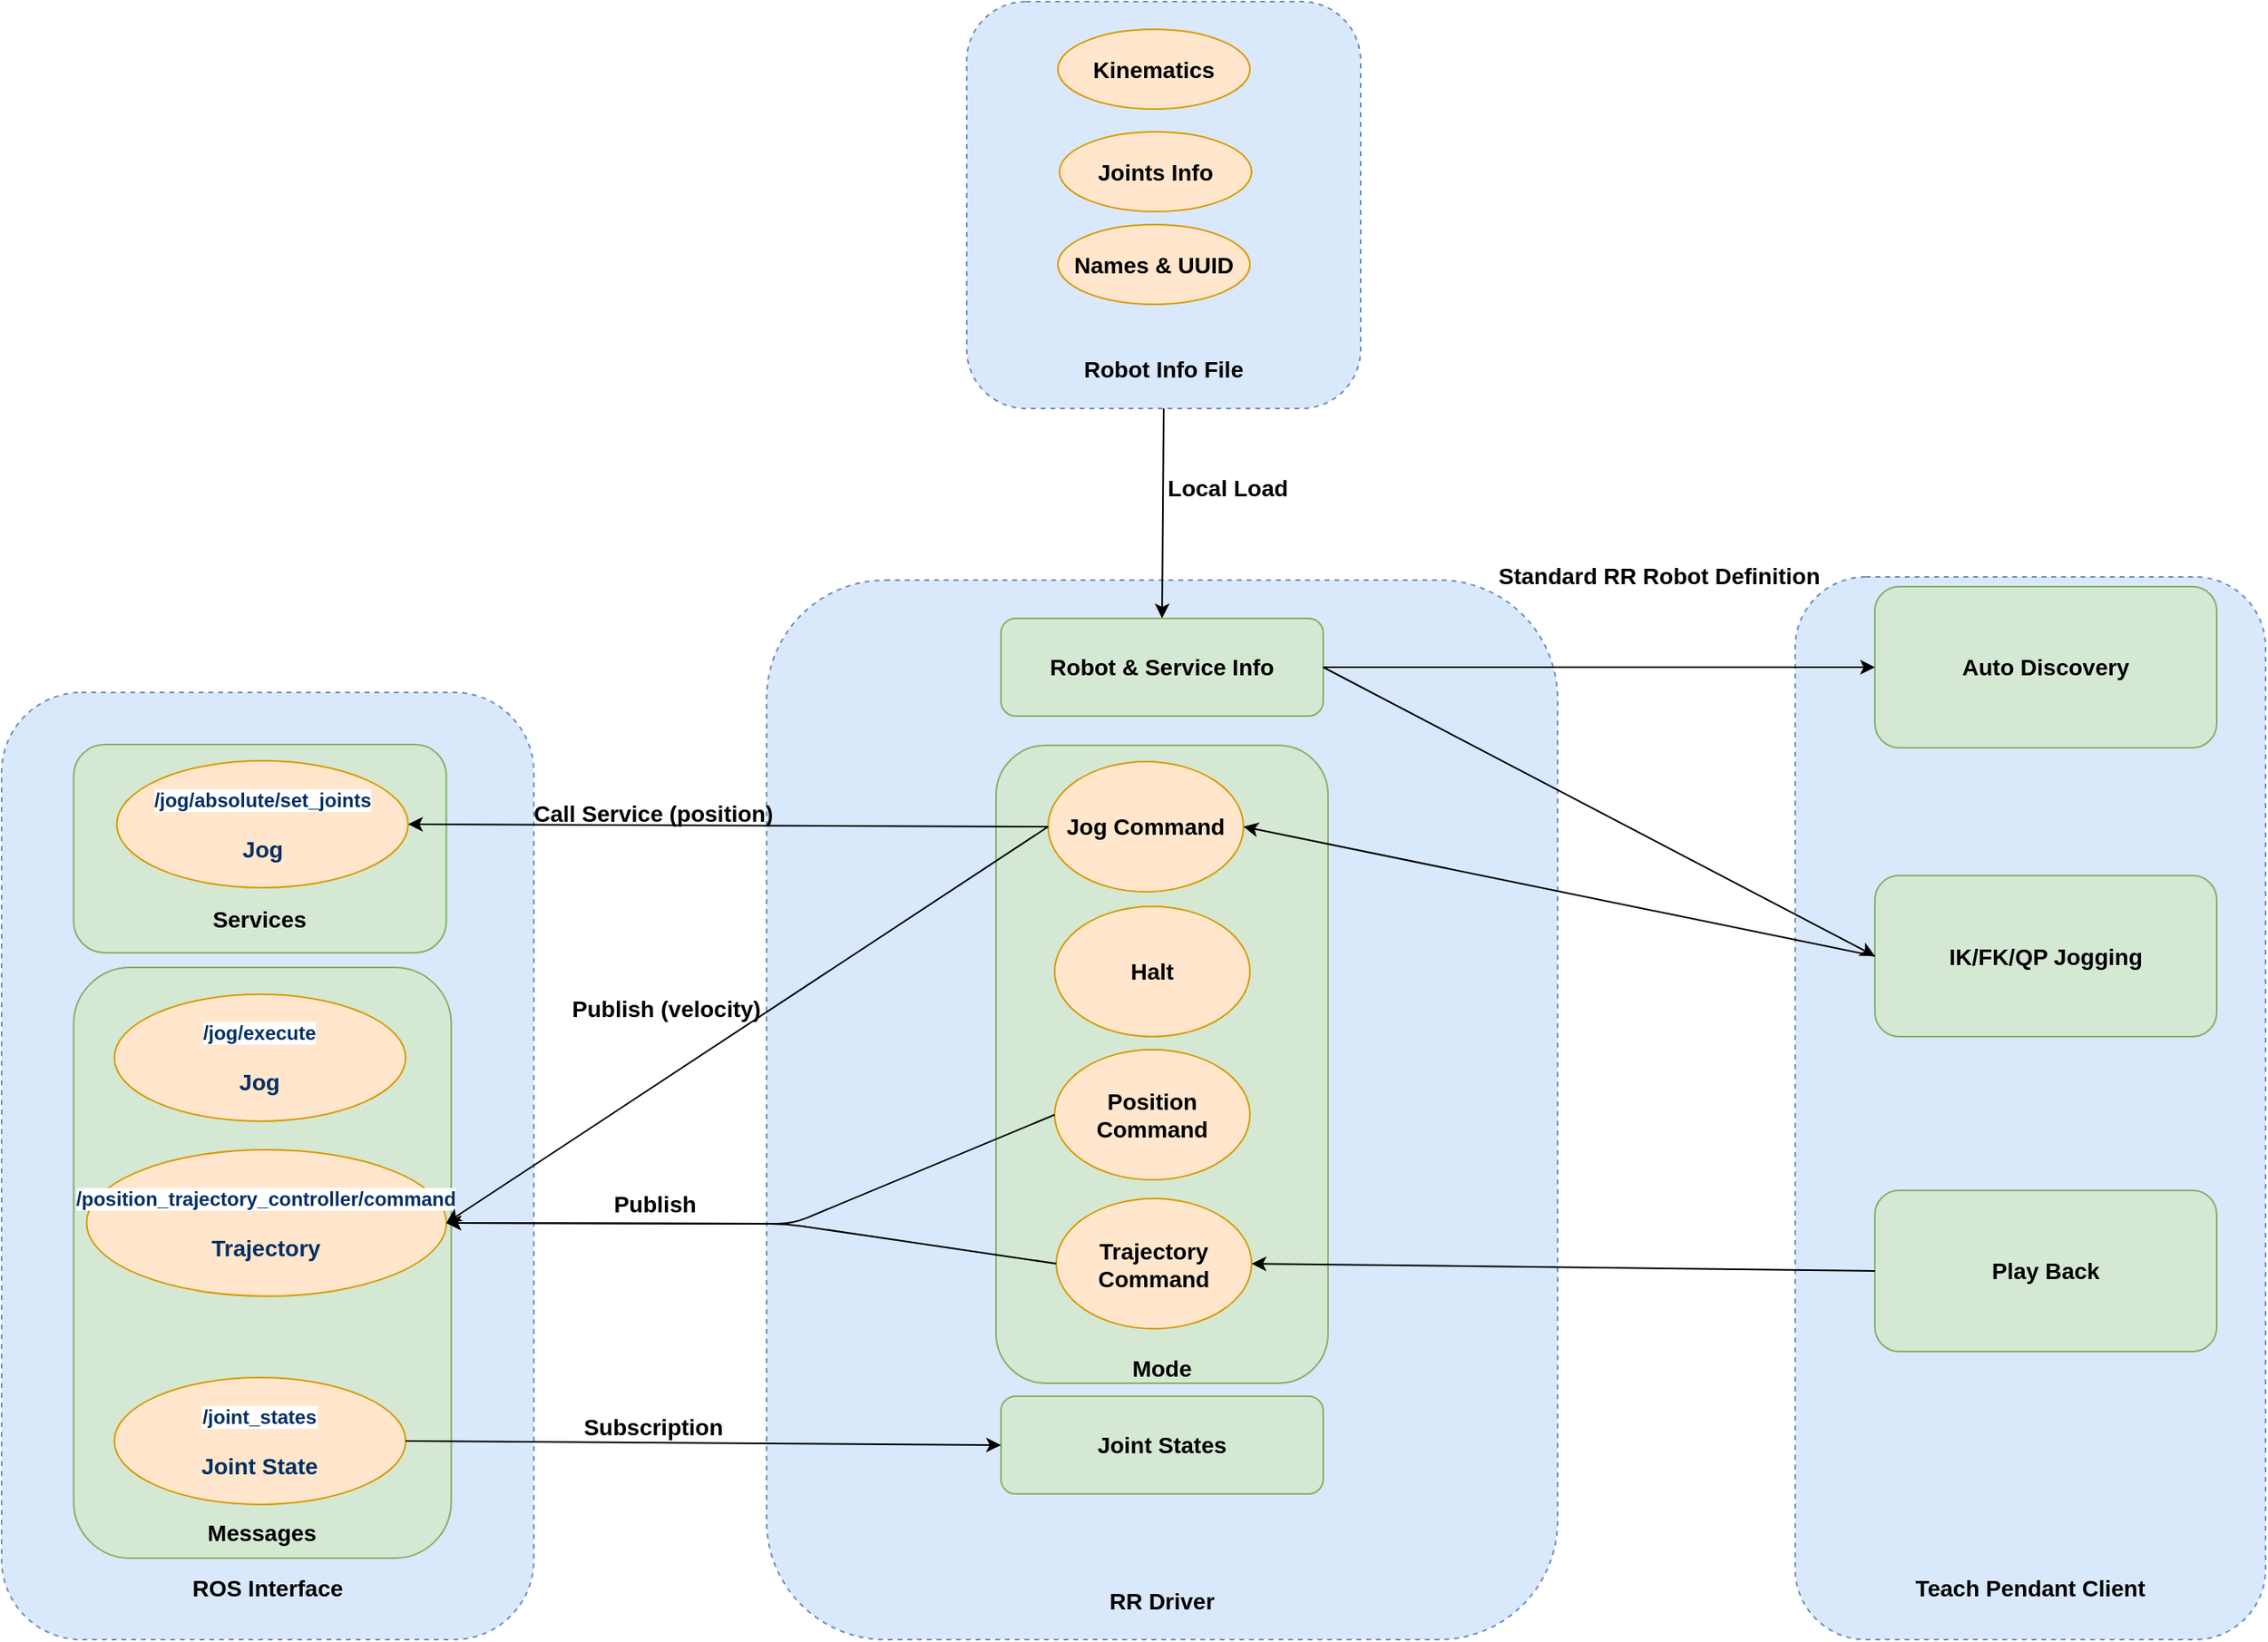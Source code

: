 <mxfile version="13.6.2" type="device"><diagram id="7dnzhmzvjPaTl8PEZ0EC" name="Page-1"><mxGraphModel dx="1824" dy="2222" grid="0" gridSize="10" guides="1" tooltips="1" connect="1" arrows="1" fold="1" page="1" pageScale="1" pageWidth="827" pageHeight="1169" math="0" shadow="0"><root><mxCell id="0"/><mxCell id="1" parent="0"/><mxCell id="Pj8FK1_qwA47QdjpNa2k-1" value="&lt;br&gt;&lt;br&gt;&lt;br&gt;&lt;br&gt;&lt;br&gt;&lt;br&gt;&lt;br&gt;&lt;br&gt;&lt;br&gt;&lt;br&gt;&lt;br&gt;&lt;br&gt;&lt;br&gt;&lt;br&gt;&lt;br&gt;&lt;br&gt;&lt;br&gt;&lt;br&gt;&lt;br&gt;&lt;br&gt;&lt;br&gt;&lt;br&gt;&lt;br&gt;&lt;br&gt;&lt;br&gt;&lt;br&gt;&lt;br&gt;&lt;br&gt;&lt;br&gt;&lt;br&gt;&lt;br&gt;&lt;br&gt;&lt;br&gt;&lt;br&gt;&lt;br&gt;&lt;br&gt;&lt;font style=&quot;font-size: 14px&quot;&gt;ROS Interface&lt;/font&gt;" style="rounded=1;whiteSpace=wrap;html=1;dashed=1;fillColor=#dae8fc;strokeColor=#6c8ebf;fontStyle=1" parent="1" vertex="1"><mxGeometry x="243" y="124.5" width="327" height="582" as="geometry"/></mxCell><mxCell id="Pj8FK1_qwA47QdjpNa2k-2" value="&lt;br&gt;&lt;br&gt;&lt;br&gt;&lt;br&gt;&lt;br&gt;&lt;br&gt;&lt;font style=&quot;font-size: 14px&quot;&gt;Services&lt;/font&gt;" style="rounded=1;whiteSpace=wrap;html=1;fillColor=#d5e8d4;strokeColor=#82b366;fontStyle=1" parent="1" vertex="1"><mxGeometry x="287.25" y="156.5" width="229" height="128" as="geometry"/></mxCell><mxCell id="Pj8FK1_qwA47QdjpNa2k-3" value="&lt;br&gt;&lt;br&gt;&lt;br&gt;&lt;br&gt;&lt;br&gt;&lt;br&gt;&lt;br&gt;&lt;br&gt;&lt;br&gt;&lt;br&gt;&lt;br&gt;&lt;br&gt;&lt;br&gt;&lt;br&gt;&lt;br&gt;&lt;br&gt;&lt;br&gt;&lt;br&gt;&lt;br&gt;&lt;br&gt;&lt;br&gt;&lt;br&gt;&lt;br&gt;&lt;font style=&quot;font-size: 14px&quot;&gt;Messages&lt;/font&gt;" style="rounded=1;whiteSpace=wrap;html=1;fillColor=#d5e8d4;strokeColor=#82b366;fontStyle=1" parent="1" vertex="1"><mxGeometry x="287.25" y="293.5" width="232" height="363" as="geometry"/></mxCell><mxCell id="Pj8FK1_qwA47QdjpNa2k-4" value="&lt;span style=&quot;color: rgb(3 , 47 , 98) ; font-family: , &amp;#34;consolas&amp;#34; , &amp;#34;liberation mono&amp;#34; , &amp;#34;menlo&amp;#34; , monospace ; background-color: rgb(255 , 255 , 255)&quot;&gt;/jog/absolute/set_joints&lt;br&gt;&lt;/span&gt;&lt;span style=&quot;color: rgb(3 , 47 , 98)&quot;&gt;&lt;br&gt;&lt;font style=&quot;font-size: 14px&quot;&gt;Jog&lt;/font&gt;&lt;br&gt;&lt;/span&gt;" style="ellipse;whiteSpace=wrap;html=1;fillColor=#ffe6cc;strokeColor=#d79b00;fontStyle=1" parent="1" vertex="1"><mxGeometry x="313.75" y="166.5" width="179" height="78" as="geometry"/></mxCell><mxCell id="Pj8FK1_qwA47QdjpNa2k-6" value="&lt;span style=&quot;color: rgb(3 , 47 , 98) ; background-color: rgb(255 , 255 , 255)&quot;&gt;/jog/execute&lt;/span&gt;&lt;span style=&quot;color: rgb(3 , 47 , 98) ; font-family: , &amp;#34;consolas&amp;#34; , &amp;#34;liberation mono&amp;#34; , &amp;#34;menlo&amp;#34; , monospace ; background-color: rgb(255 , 255 , 255)&quot;&gt;&lt;br&gt;&lt;/span&gt;&lt;span style=&quot;color: rgb(3 , 47 , 98)&quot;&gt;&lt;br&gt;&lt;font style=&quot;font-size: 14px&quot;&gt;Jog&lt;/font&gt;&lt;br&gt;&lt;/span&gt;" style="ellipse;whiteSpace=wrap;html=1;fillColor=#ffe6cc;strokeColor=#d79b00;fontStyle=1" parent="1" vertex="1"><mxGeometry x="312.25" y="310" width="179" height="78" as="geometry"/></mxCell><mxCell id="Pj8FK1_qwA47QdjpNa2k-7" value="&lt;span style=&quot;color: rgb(3 , 47 , 98) ; font-family: , &amp;#34;consolas&amp;#34; , &amp;#34;liberation mono&amp;#34; , &amp;#34;menlo&amp;#34; , monospace ; background-color: rgb(255 , 255 , 255)&quot;&gt;/position_trajectory_controller/command&lt;/span&gt;&lt;span style=&quot;color: rgb(3 , 47 , 98)&quot;&gt;&lt;br&gt;&lt;br&gt;&lt;font style=&quot;font-size: 14px&quot;&gt;Trajectory&lt;/font&gt;&lt;br&gt;&lt;/span&gt;" style="ellipse;whiteSpace=wrap;html=1;fillColor=#ffe6cc;strokeColor=#d79b00;fontStyle=1" parent="1" vertex="1"><mxGeometry x="295.25" y="405.5" width="221" height="90" as="geometry"/></mxCell><mxCell id="Pj8FK1_qwA47QdjpNa2k-8" value="&lt;br&gt;&lt;br&gt;&lt;br&gt;&lt;br&gt;&lt;br&gt;&lt;br&gt;&lt;br&gt;&lt;br&gt;&lt;br&gt;&lt;br&gt;&lt;br&gt;&lt;br&gt;&lt;br&gt;&lt;br&gt;&lt;font style=&quot;font-size: 14px&quot;&gt;Robot Info File&lt;/font&gt;" style="rounded=1;whiteSpace=wrap;html=1;dashed=1;fillColor=#dae8fc;strokeColor=#6c8ebf;fontStyle=1" parent="1" vertex="1"><mxGeometry x="836" y="-300" width="242" height="250" as="geometry"/></mxCell><mxCell id="Pj8FK1_qwA47QdjpNa2k-9" value="&lt;font style=&quot;font-size: 14px&quot;&gt;Kinematics&lt;/font&gt;" style="ellipse;whiteSpace=wrap;html=1;fillColor=#ffe6cc;strokeColor=#d79b00;fontStyle=1" parent="1" vertex="1"><mxGeometry x="892" y="-283" width="118" height="49" as="geometry"/></mxCell><mxCell id="Pj8FK1_qwA47QdjpNa2k-10" value="&lt;font style=&quot;font-size: 14px&quot;&gt;Joints Info&lt;/font&gt;" style="ellipse;whiteSpace=wrap;html=1;fillColor=#ffe6cc;strokeColor=#d79b00;fontStyle=1" parent="1" vertex="1"><mxGeometry x="893" y="-220" width="118" height="49" as="geometry"/></mxCell><mxCell id="Pj8FK1_qwA47QdjpNa2k-11" value="&lt;font style=&quot;font-size: 14px&quot;&gt;Names &amp;amp; UUID&lt;/font&gt;" style="ellipse;whiteSpace=wrap;html=1;fillColor=#ffe6cc;strokeColor=#d79b00;fontStyle=1" parent="1" vertex="1"><mxGeometry x="892" y="-163" width="118" height="49" as="geometry"/></mxCell><mxCell id="Pj8FK1_qwA47QdjpNa2k-13" value="&lt;br&gt;&lt;br&gt;&lt;br&gt;&lt;br&gt;&lt;br&gt;&lt;br&gt;&lt;br&gt;&lt;br&gt;&lt;br&gt;&lt;br&gt;&lt;br&gt;&lt;br&gt;&lt;br&gt;&lt;br&gt;&lt;br&gt;&lt;br&gt;&lt;br&gt;&lt;br&gt;&lt;br&gt;&lt;br&gt;&lt;br&gt;&lt;br&gt;&lt;br&gt;&lt;br&gt;&lt;br&gt;&lt;br&gt;&lt;br&gt;&lt;br&gt;&lt;br&gt;&lt;br&gt;&lt;br&gt;&lt;br&gt;&lt;br&gt;&lt;br&gt;&lt;br&gt;&lt;br&gt;&lt;br&gt;&lt;br&gt;&lt;br&gt;&lt;br&gt;&lt;br&gt;&lt;br&gt;&lt;font style=&quot;font-size: 14px&quot;&gt;RR Driver&lt;/font&gt;" style="rounded=1;whiteSpace=wrap;html=1;dashed=1;fillColor=#dae8fc;strokeColor=#6c8ebf;fontStyle=1" parent="1" vertex="1"><mxGeometry x="713" y="55.5" width="486" height="651" as="geometry"/></mxCell><mxCell id="Pj8FK1_qwA47QdjpNa2k-14" value="" style="endArrow=classic;html=1;exitX=0.5;exitY=1;exitDx=0;exitDy=0;entryX=0.5;entryY=0;entryDx=0;entryDy=0;fontStyle=1" parent="1" source="Pj8FK1_qwA47QdjpNa2k-8" target="Pj8FK1_qwA47QdjpNa2k-15" edge="1"><mxGeometry width="50" height="50" relative="1" as="geometry"><mxPoint x="617" y="284" as="sourcePoint"/><mxPoint x="667" y="234" as="targetPoint"/></mxGeometry></mxCell><mxCell id="Pj8FK1_qwA47QdjpNa2k-15" value="&lt;font style=&quot;font-size: 14px&quot;&gt;Robot &amp;amp; Service Info&lt;/font&gt;" style="rounded=1;whiteSpace=wrap;html=1;fillColor=#d5e8d4;strokeColor=#82b366;fontStyle=1" parent="1" vertex="1"><mxGeometry x="857" y="79" width="198" height="60" as="geometry"/></mxCell><mxCell id="Pj8FK1_qwA47QdjpNa2k-16" value="&lt;br&gt;&lt;br&gt;&lt;br&gt;&lt;br&gt;&lt;br&gt;&lt;br&gt;&lt;br&gt;&lt;br&gt;&lt;br&gt;&lt;br&gt;&lt;br&gt;&lt;br&gt;&lt;br&gt;&lt;br&gt;&lt;br&gt;&lt;br&gt;&lt;br&gt;&lt;br&gt;&lt;br&gt;&lt;br&gt;&lt;br&gt;&lt;br&gt;&lt;br&gt;&lt;br&gt;&lt;br&gt;&lt;br&gt;&lt;font style=&quot;font-size: 14px&quot;&gt;Mode&lt;/font&gt;" style="rounded=1;whiteSpace=wrap;html=1;fillColor=#d5e8d4;strokeColor=#82b366;fontStyle=1" parent="1" vertex="1"><mxGeometry x="854" y="157" width="204" height="392" as="geometry"/></mxCell><mxCell id="Pj8FK1_qwA47QdjpNa2k-21" value="&lt;font style=&quot;font-size: 14px&quot;&gt;Jog Command&lt;/font&gt;" style="ellipse;whiteSpace=wrap;html=1;fillColor=#ffe6cc;strokeColor=#d79b00;fontStyle=1" parent="1" vertex="1"><mxGeometry x="886" y="167" width="120" height="80" as="geometry"/></mxCell><mxCell id="Pj8FK1_qwA47QdjpNa2k-22" value="" style="endArrow=classic;html=1;exitX=0;exitY=0.5;exitDx=0;exitDy=0;entryX=1;entryY=0.5;entryDx=0;entryDy=0;fontStyle=1" parent="1" source="Pj8FK1_qwA47QdjpNa2k-21" target="Pj8FK1_qwA47QdjpNa2k-4" edge="1"><mxGeometry width="50" height="50" relative="1" as="geometry"><mxPoint x="617" y="268" as="sourcePoint"/><mxPoint x="667" y="218" as="targetPoint"/></mxGeometry></mxCell><mxCell id="Pj8FK1_qwA47QdjpNa2k-23" value="&lt;font style=&quot;font-size: 14px&quot;&gt;Position Command&lt;/font&gt;" style="ellipse;whiteSpace=wrap;html=1;fillColor=#ffe6cc;strokeColor=#d79b00;fontStyle=1" parent="1" vertex="1"><mxGeometry x="890" y="344" width="120" height="80" as="geometry"/></mxCell><mxCell id="Pj8FK1_qwA47QdjpNa2k-24" value="&lt;font style=&quot;font-size: 14px&quot;&gt;Call Service (position)&lt;/font&gt;" style="text;html=1;align=center;verticalAlign=middle;resizable=0;points=[];autosize=1;fontStyle=1" parent="1" vertex="1"><mxGeometry x="564.5" y="190" width="157" height="18" as="geometry"/></mxCell><mxCell id="Pj8FK1_qwA47QdjpNa2k-25" value="" style="endArrow=classic;html=1;exitX=0;exitY=0.5;exitDx=0;exitDy=0;entryX=1;entryY=0.5;entryDx=0;entryDy=0;fontStyle=1" parent="1" source="Pj8FK1_qwA47QdjpNa2k-23" target="Pj8FK1_qwA47QdjpNa2k-7" edge="1"><mxGeometry width="50" height="50" relative="1" as="geometry"><mxPoint x="617" y="268" as="sourcePoint"/><mxPoint x="667" y="218" as="targetPoint"/><Array as="points"><mxPoint x="729" y="451"/></Array></mxGeometry></mxCell><mxCell id="Pj8FK1_qwA47QdjpNa2k-26" value="&lt;span style=&quot;color: rgb(3 , 47 , 98) ; font-family: , &amp;#34;consolas&amp;#34; , &amp;#34;liberation mono&amp;#34; , &amp;#34;menlo&amp;#34; , monospace ; background-color: rgb(255 , 255 , 255)&quot;&gt;/joint_states&lt;br&gt;&lt;/span&gt;&lt;span style=&quot;color: rgb(3 , 47 , 98)&quot;&gt;&lt;br&gt;&lt;font style=&quot;font-size: 14px&quot;&gt;Joint State&lt;/font&gt;&lt;br&gt;&lt;/span&gt;" style="ellipse;whiteSpace=wrap;html=1;fillColor=#ffe6cc;strokeColor=#d79b00;fontStyle=1" parent="1" vertex="1"><mxGeometry x="312.25" y="545.5" width="179" height="78" as="geometry"/></mxCell><mxCell id="Pj8FK1_qwA47QdjpNa2k-27" value="&lt;font style=&quot;font-size: 14px&quot;&gt;Joint States&lt;/font&gt;" style="rounded=1;whiteSpace=wrap;html=1;fillColor=#d5e8d4;strokeColor=#82b366;fontStyle=1" parent="1" vertex="1"><mxGeometry x="857" y="557" width="198" height="60" as="geometry"/></mxCell><mxCell id="Pj8FK1_qwA47QdjpNa2k-28" value="" style="endArrow=classic;html=1;exitX=1;exitY=0.5;exitDx=0;exitDy=0;entryX=0;entryY=0.5;entryDx=0;entryDy=0;fontStyle=1" parent="1" source="Pj8FK1_qwA47QdjpNa2k-26" target="Pj8FK1_qwA47QdjpNa2k-27" edge="1"><mxGeometry width="50" height="50" relative="1" as="geometry"><mxPoint x="617" y="492" as="sourcePoint"/><mxPoint x="667" y="442" as="targetPoint"/></mxGeometry></mxCell><mxCell id="Pj8FK1_qwA47QdjpNa2k-29" value="&lt;font style=&quot;font-size: 14px&quot;&gt;Subscription&lt;/font&gt;" style="text;html=1;align=center;verticalAlign=middle;resizable=0;points=[];autosize=1;fontStyle=1" parent="1" vertex="1"><mxGeometry x="595" y="566.5" width="96" height="18" as="geometry"/></mxCell><mxCell id="Pj8FK1_qwA47QdjpNa2k-30" value="&lt;font style=&quot;font-size: 14px&quot;&gt;Local Load&lt;/font&gt;" style="text;html=1;align=center;verticalAlign=middle;resizable=0;points=[];autosize=1;fontStyle=1" parent="1" vertex="1"><mxGeometry x="954" y="-10" width="84" height="18" as="geometry"/></mxCell><mxCell id="Pj8FK1_qwA47QdjpNa2k-31" value="&lt;font style=&quot;font-size: 14px&quot;&gt;Trajectory Command&lt;/font&gt;" style="ellipse;whiteSpace=wrap;html=1;fillColor=#ffe6cc;strokeColor=#d79b00;fontStyle=1" parent="1" vertex="1"><mxGeometry x="891" y="435.5" width="120" height="80" as="geometry"/></mxCell><mxCell id="Pj8FK1_qwA47QdjpNa2k-32" value="&lt;font style=&quot;font-size: 14px&quot;&gt;Halt&lt;/font&gt;" style="ellipse;whiteSpace=wrap;html=1;fillColor=#ffe6cc;strokeColor=#d79b00;fontStyle=1" parent="1" vertex="1"><mxGeometry x="890" y="256" width="120" height="80" as="geometry"/></mxCell><mxCell id="Pj8FK1_qwA47QdjpNa2k-33" value="" style="endArrow=classic;html=1;exitX=0;exitY=0.5;exitDx=0;exitDy=0;entryX=1;entryY=0.5;entryDx=0;entryDy=0;fontStyle=1" parent="1" source="Pj8FK1_qwA47QdjpNa2k-31" target="Pj8FK1_qwA47QdjpNa2k-7" edge="1"><mxGeometry width="50" height="50" relative="1" as="geometry"><mxPoint x="617" y="485" as="sourcePoint"/><mxPoint x="667" y="435" as="targetPoint"/><Array as="points"><mxPoint x="725" y="451"/></Array></mxGeometry></mxCell><mxCell id="Pj8FK1_qwA47QdjpNa2k-34" value="&lt;font style=&quot;font-size: 14px&quot;&gt;Publish&lt;/font&gt;" style="text;html=1;align=center;verticalAlign=middle;resizable=0;points=[];autosize=1;fontStyle=1" parent="1" vertex="1"><mxGeometry x="613.5" y="430" width="60" height="18" as="geometry"/></mxCell><mxCell id="Pj8FK1_qwA47QdjpNa2k-36" value="" style="endArrow=classic;html=1;exitX=0;exitY=0.5;exitDx=0;exitDy=0;entryX=1;entryY=0.5;entryDx=0;entryDy=0;fontStyle=1" parent="1" source="Pj8FK1_qwA47QdjpNa2k-21" target="Pj8FK1_qwA47QdjpNa2k-7" edge="1"><mxGeometry width="50" height="50" relative="1" as="geometry"><mxPoint x="617" y="485" as="sourcePoint"/><mxPoint x="667" y="435" as="targetPoint"/></mxGeometry></mxCell><mxCell id="Pj8FK1_qwA47QdjpNa2k-37" value="&lt;font style=&quot;font-size: 14px&quot;&gt;Publish (velocity)&lt;/font&gt;" style="text;html=1;align=center;verticalAlign=middle;resizable=0;points=[];autosize=1;fontStyle=1" parent="1" vertex="1"><mxGeometry x="588" y="310" width="126" height="18" as="geometry"/></mxCell><mxCell id="Pj8FK1_qwA47QdjpNa2k-39" value="&lt;br&gt;&lt;br&gt;&lt;br&gt;&lt;br&gt;&lt;br&gt;&lt;br&gt;&lt;br&gt;&lt;br&gt;&lt;br&gt;&lt;br&gt;&lt;br&gt;&lt;br&gt;&lt;br&gt;&lt;br&gt;&lt;br&gt;&lt;br&gt;&lt;br&gt;&lt;br&gt;&lt;br&gt;&lt;br&gt;&lt;br&gt;&lt;br&gt;&lt;br&gt;&lt;br&gt;&lt;br&gt;&lt;br&gt;&lt;br&gt;&lt;br&gt;&lt;br&gt;&lt;br&gt;&lt;br&gt;&lt;br&gt;&lt;br&gt;&lt;br&gt;&lt;br&gt;&lt;br&gt;&lt;br&gt;&lt;br&gt;&lt;br&gt;&lt;br&gt;&lt;br&gt;&lt;font style=&quot;font-size: 14px&quot;&gt;Teach Pendant Client&lt;/font&gt;" style="rounded=1;whiteSpace=wrap;html=1;dashed=1;fillColor=#dae8fc;strokeColor=#6c8ebf;fontStyle=1" parent="1" vertex="1"><mxGeometry x="1345" y="53.5" width="289" height="653" as="geometry"/></mxCell><mxCell id="Pj8FK1_qwA47QdjpNa2k-40" value="&lt;font style=&quot;font-size: 14px&quot;&gt;IK/FK/QP Jogging&lt;/font&gt;" style="rounded=1;whiteSpace=wrap;html=1;fillColor=#d5e8d4;strokeColor=#82b366;fontStyle=1" parent="1" vertex="1"><mxGeometry x="1394" y="237" width="210" height="99" as="geometry"/></mxCell><mxCell id="Pj8FK1_qwA47QdjpNa2k-41" value="" style="endArrow=classic;html=1;exitX=1;exitY=0.5;exitDx=0;exitDy=0;entryX=0;entryY=0.5;entryDx=0;entryDy=0;fontStyle=1" parent="1" source="Pj8FK1_qwA47QdjpNa2k-15" target="Pj8FK1_qwA47QdjpNa2k-40" edge="1"><mxGeometry width="50" height="50" relative="1" as="geometry"><mxPoint x="1207" y="377" as="sourcePoint"/><mxPoint x="1257" y="327" as="targetPoint"/></mxGeometry></mxCell><mxCell id="Pj8FK1_qwA47QdjpNa2k-42" value="" style="endArrow=classic;html=1;exitX=0;exitY=0.5;exitDx=0;exitDy=0;entryX=1;entryY=0.5;entryDx=0;entryDy=0;fontStyle=1" parent="1" source="Pj8FK1_qwA47QdjpNa2k-40" target="Pj8FK1_qwA47QdjpNa2k-21" edge="1"><mxGeometry width="50" height="50" relative="1" as="geometry"><mxPoint x="1207" y="377" as="sourcePoint"/><mxPoint x="1257" y="327" as="targetPoint"/></mxGeometry></mxCell><mxCell id="Pj8FK1_qwA47QdjpNa2k-43" value="&lt;font style=&quot;font-size: 14px&quot;&gt;Standard RR Robot Definition&lt;/font&gt;" style="text;html=1;align=center;verticalAlign=middle;resizable=0;points=[];autosize=1;fontStyle=1" parent="1" vertex="1"><mxGeometry x="1157" y="44" width="208" height="18" as="geometry"/></mxCell><mxCell id="Pj8FK1_qwA47QdjpNa2k-44" value="&lt;font style=&quot;font-size: 14px&quot;&gt;Play Back&lt;/font&gt;" style="rounded=1;whiteSpace=wrap;html=1;fillColor=#d5e8d4;strokeColor=#82b366;fontStyle=1" parent="1" vertex="1"><mxGeometry x="1394" y="430.5" width="210" height="99" as="geometry"/></mxCell><mxCell id="Pj8FK1_qwA47QdjpNa2k-45" value="" style="endArrow=classic;html=1;exitX=0;exitY=0.5;exitDx=0;exitDy=0;entryX=1;entryY=0.5;entryDx=0;entryDy=0;fontStyle=1" parent="1" source="Pj8FK1_qwA47QdjpNa2k-44" target="Pj8FK1_qwA47QdjpNa2k-31" edge="1"><mxGeometry width="50" height="50" relative="1" as="geometry"><mxPoint x="1207" y="377" as="sourcePoint"/><mxPoint x="1257" y="327" as="targetPoint"/></mxGeometry></mxCell><mxCell id="Pj8FK1_qwA47QdjpNa2k-47" value="&lt;font style=&quot;font-size: 14px&quot;&gt;Auto Discovery&lt;/font&gt;" style="rounded=1;whiteSpace=wrap;html=1;fillColor=#d5e8d4;strokeColor=#82b366;fontStyle=1" parent="1" vertex="1"><mxGeometry x="1394" y="59.5" width="210" height="99" as="geometry"/></mxCell><mxCell id="Pj8FK1_qwA47QdjpNa2k-48" value="" style="endArrow=classic;html=1;exitX=1;exitY=0.5;exitDx=0;exitDy=0;entryX=0;entryY=0.5;entryDx=0;entryDy=0;fontStyle=1" parent="1" source="Pj8FK1_qwA47QdjpNa2k-15" target="Pj8FK1_qwA47QdjpNa2k-47" edge="1"><mxGeometry width="50" height="50" relative="1" as="geometry"><mxPoint x="1207" y="377" as="sourcePoint"/><mxPoint x="1257" y="327" as="targetPoint"/></mxGeometry></mxCell></root></mxGraphModel></diagram></mxfile>